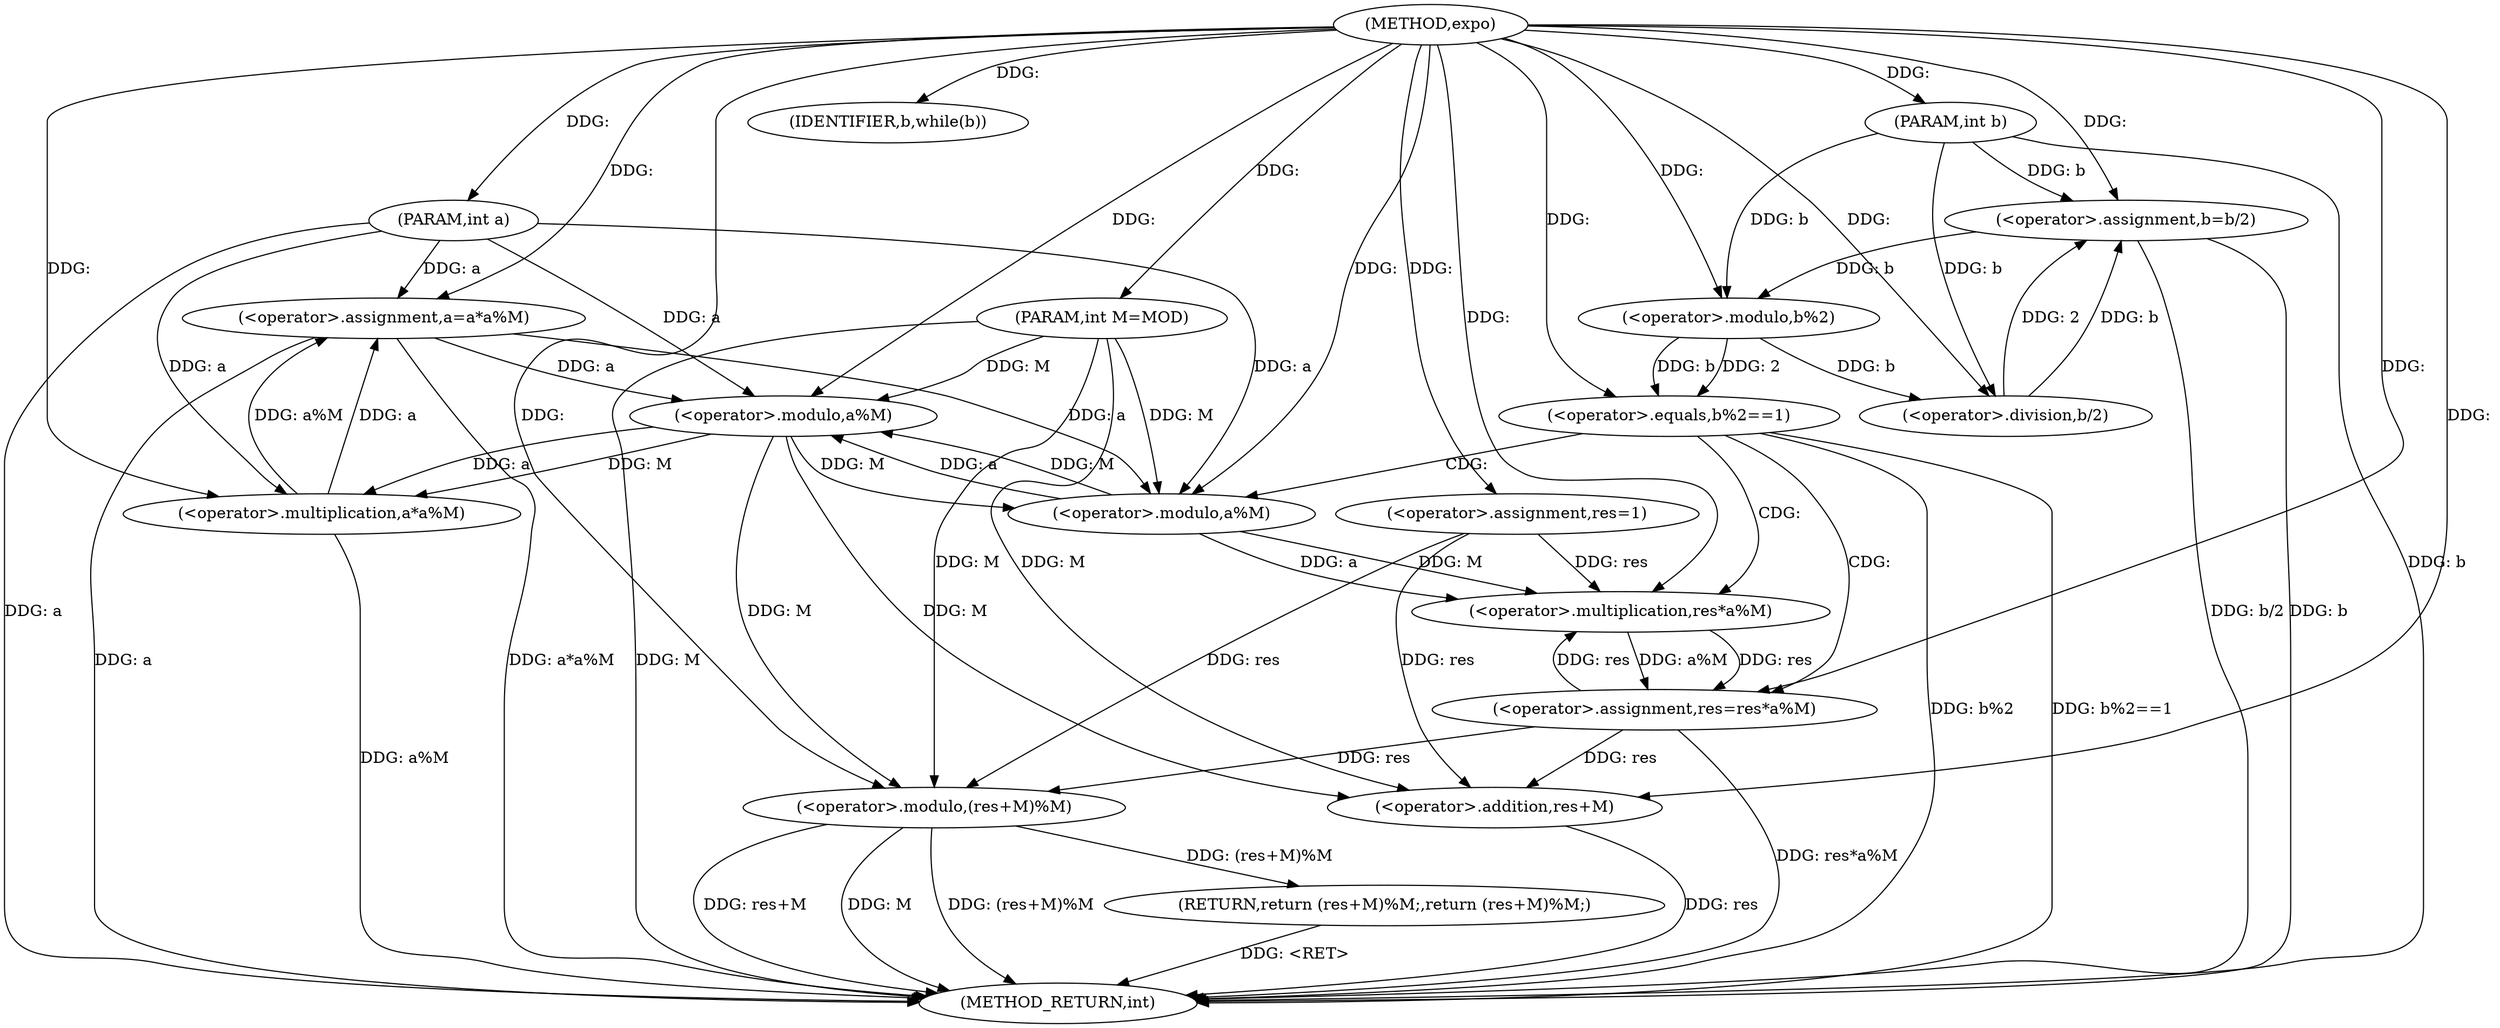 digraph "expo" {  
"1000150" [label = "(METHOD,expo)" ]
"1000193" [label = "(METHOD_RETURN,int)" ]
"1000151" [label = "(PARAM,int a)" ]
"1000152" [label = "(PARAM,int b)" ]
"1000153" [label = "(PARAM,int M=MOD)" ]
"1000156" [label = "(<operator>.assignment,res=1)" ]
"1000187" [label = "(RETURN,return (res+M)%M;,return (res+M)%M;)" ]
"1000160" [label = "(IDENTIFIER,b,while(b))" ]
"1000188" [label = "(<operator>.modulo,(res+M)%M)" ]
"1000175" [label = "(<operator>.assignment,b=b/2)" ]
"1000180" [label = "(<operator>.assignment,a=a*a%M)" ]
"1000163" [label = "(<operator>.equals,b%2==1)" ]
"1000168" [label = "(<operator>.assignment,res=res*a%M)" ]
"1000189" [label = "(<operator>.addition,res+M)" ]
"1000177" [label = "(<operator>.division,b/2)" ]
"1000182" [label = "(<operator>.multiplication,a*a%M)" ]
"1000164" [label = "(<operator>.modulo,b%2)" ]
"1000170" [label = "(<operator>.multiplication,res*a%M)" ]
"1000184" [label = "(<operator>.modulo,a%M)" ]
"1000172" [label = "(<operator>.modulo,a%M)" ]
  "1000151" -> "1000193"  [ label = "DDG: a"] 
  "1000152" -> "1000193"  [ label = "DDG: b"] 
  "1000153" -> "1000193"  [ label = "DDG: M"] 
  "1000189" -> "1000193"  [ label = "DDG: res"] 
  "1000188" -> "1000193"  [ label = "DDG: res+M"] 
  "1000188" -> "1000193"  [ label = "DDG: M"] 
  "1000188" -> "1000193"  [ label = "DDG: (res+M)%M"] 
  "1000163" -> "1000193"  [ label = "DDG: b%2"] 
  "1000163" -> "1000193"  [ label = "DDG: b%2==1"] 
  "1000168" -> "1000193"  [ label = "DDG: res*a%M"] 
  "1000175" -> "1000193"  [ label = "DDG: b"] 
  "1000175" -> "1000193"  [ label = "DDG: b/2"] 
  "1000180" -> "1000193"  [ label = "DDG: a"] 
  "1000182" -> "1000193"  [ label = "DDG: a%M"] 
  "1000180" -> "1000193"  [ label = "DDG: a*a%M"] 
  "1000187" -> "1000193"  [ label = "DDG: <RET>"] 
  "1000150" -> "1000151"  [ label = "DDG: "] 
  "1000150" -> "1000152"  [ label = "DDG: "] 
  "1000150" -> "1000153"  [ label = "DDG: "] 
  "1000150" -> "1000156"  [ label = "DDG: "] 
  "1000188" -> "1000187"  [ label = "DDG: (res+M)%M"] 
  "1000150" -> "1000160"  [ label = "DDG: "] 
  "1000177" -> "1000175"  [ label = "DDG: 2"] 
  "1000177" -> "1000175"  [ label = "DDG: b"] 
  "1000182" -> "1000180"  [ label = "DDG: a"] 
  "1000182" -> "1000180"  [ label = "DDG: a%M"] 
  "1000184" -> "1000188"  [ label = "DDG: M"] 
  "1000153" -> "1000188"  [ label = "DDG: M"] 
  "1000150" -> "1000188"  [ label = "DDG: "] 
  "1000156" -> "1000188"  [ label = "DDG: res"] 
  "1000168" -> "1000188"  [ label = "DDG: res"] 
  "1000170" -> "1000168"  [ label = "DDG: res"] 
  "1000170" -> "1000168"  [ label = "DDG: a%M"] 
  "1000152" -> "1000175"  [ label = "DDG: b"] 
  "1000150" -> "1000175"  [ label = "DDG: "] 
  "1000151" -> "1000180"  [ label = "DDG: a"] 
  "1000150" -> "1000180"  [ label = "DDG: "] 
  "1000156" -> "1000189"  [ label = "DDG: res"] 
  "1000168" -> "1000189"  [ label = "DDG: res"] 
  "1000150" -> "1000189"  [ label = "DDG: "] 
  "1000184" -> "1000189"  [ label = "DDG: M"] 
  "1000153" -> "1000189"  [ label = "DDG: M"] 
  "1000164" -> "1000163"  [ label = "DDG: b"] 
  "1000164" -> "1000163"  [ label = "DDG: 2"] 
  "1000150" -> "1000163"  [ label = "DDG: "] 
  "1000150" -> "1000168"  [ label = "DDG: "] 
  "1000164" -> "1000177"  [ label = "DDG: b"] 
  "1000152" -> "1000177"  [ label = "DDG: b"] 
  "1000150" -> "1000177"  [ label = "DDG: "] 
  "1000184" -> "1000182"  [ label = "DDG: a"] 
  "1000151" -> "1000182"  [ label = "DDG: a"] 
  "1000150" -> "1000182"  [ label = "DDG: "] 
  "1000184" -> "1000182"  [ label = "DDG: M"] 
  "1000175" -> "1000164"  [ label = "DDG: b"] 
  "1000152" -> "1000164"  [ label = "DDG: b"] 
  "1000150" -> "1000164"  [ label = "DDG: "] 
  "1000156" -> "1000170"  [ label = "DDG: res"] 
  "1000168" -> "1000170"  [ label = "DDG: res"] 
  "1000150" -> "1000170"  [ label = "DDG: "] 
  "1000172" -> "1000170"  [ label = "DDG: M"] 
  "1000172" -> "1000170"  [ label = "DDG: a"] 
  "1000172" -> "1000184"  [ label = "DDG: a"] 
  "1000180" -> "1000184"  [ label = "DDG: a"] 
  "1000151" -> "1000184"  [ label = "DDG: a"] 
  "1000150" -> "1000184"  [ label = "DDG: "] 
  "1000172" -> "1000184"  [ label = "DDG: M"] 
  "1000153" -> "1000184"  [ label = "DDG: M"] 
  "1000180" -> "1000172"  [ label = "DDG: a"] 
  "1000151" -> "1000172"  [ label = "DDG: a"] 
  "1000150" -> "1000172"  [ label = "DDG: "] 
  "1000184" -> "1000172"  [ label = "DDG: M"] 
  "1000153" -> "1000172"  [ label = "DDG: M"] 
  "1000163" -> "1000168"  [ label = "CDG: "] 
  "1000163" -> "1000170"  [ label = "CDG: "] 
  "1000163" -> "1000172"  [ label = "CDG: "] 
}
